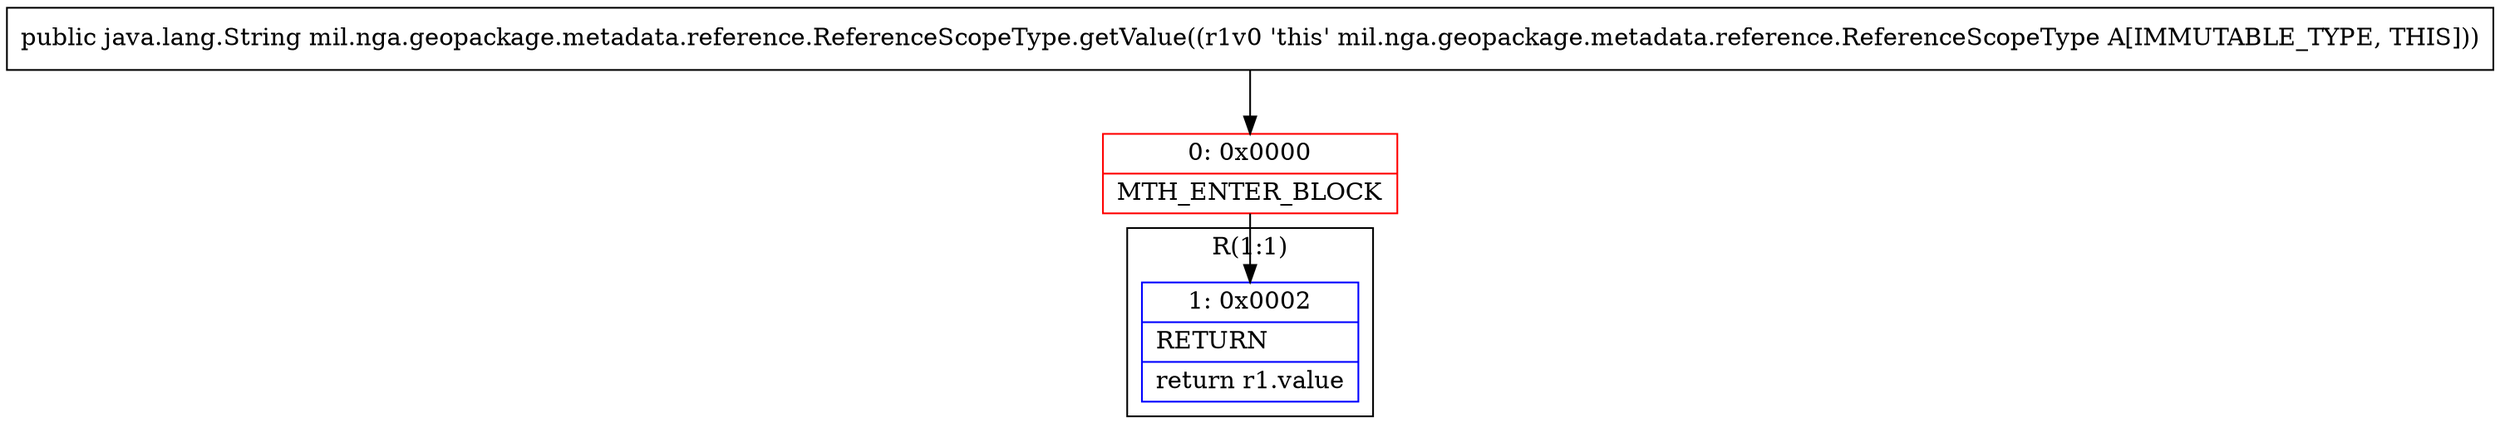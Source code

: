 digraph "CFG formil.nga.geopackage.metadata.reference.ReferenceScopeType.getValue()Ljava\/lang\/String;" {
subgraph cluster_Region_1524947915 {
label = "R(1:1)";
node [shape=record,color=blue];
Node_1 [shape=record,label="{1\:\ 0x0002|RETURN\l|return r1.value\l}"];
}
Node_0 [shape=record,color=red,label="{0\:\ 0x0000|MTH_ENTER_BLOCK\l}"];
MethodNode[shape=record,label="{public java.lang.String mil.nga.geopackage.metadata.reference.ReferenceScopeType.getValue((r1v0 'this' mil.nga.geopackage.metadata.reference.ReferenceScopeType A[IMMUTABLE_TYPE, THIS])) }"];
MethodNode -> Node_0;
Node_0 -> Node_1;
}


